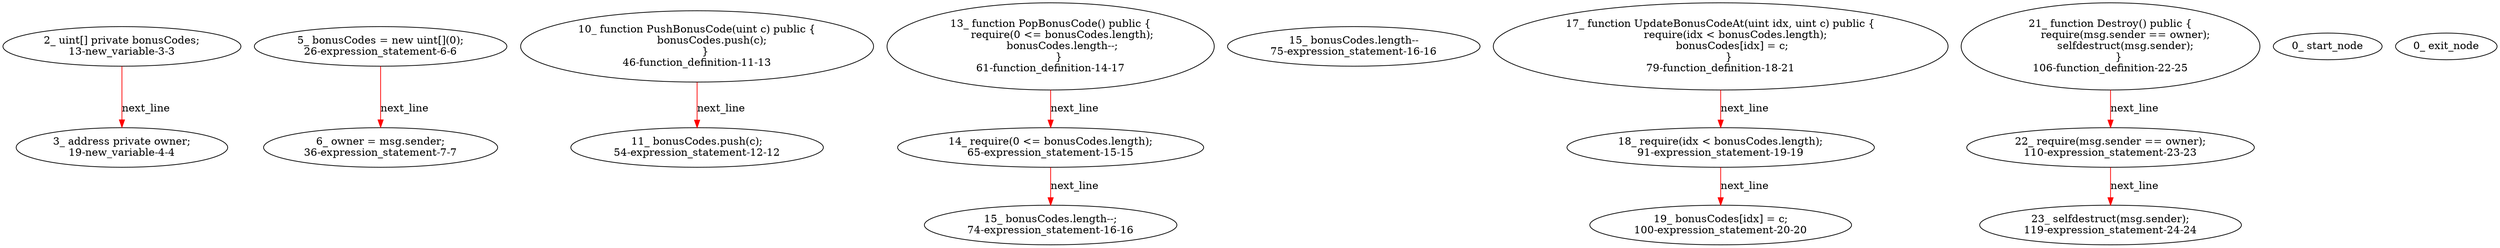 digraph  {
13 [label="2_ uint[] private bonusCodes;\n13-new_variable-3-3", method="", type_label=new_variable];
19 [label="3_ address private owner;\n19-new_variable-4-4", method="", type_label=new_variable];
26 [label="5_ bonusCodes = new uint[](0);\n26-expression_statement-6-6", method="", type_label=expression_statement];
36 [label="6_ owner = msg.sender;\n36-expression_statement-7-7", method="", type_label=expression_statement];
46 [label="10_ function PushBonusCode(uint c) public {\n         bonusCodes.push(c);\n     }\n46-function_definition-11-13", method="PushBonusCode(uint c)", type_label=function_definition];
54 [label="11_ bonusCodes.push(c);\n54-expression_statement-12-12", method="PushBonusCode(uint c)", type_label=expression_statement];
61 [label="13_ function PopBonusCode() public {\n         require(0 <= bonusCodes.length);  \n         bonusCodes.length--;  \n     }\n61-function_definition-14-17", method="PopBonusCode()", type_label=function_definition];
65 [label="14_ require(0 <= bonusCodes.length);\n65-expression_statement-15-15", method="PopBonusCode()", type_label=expression_statement];
74 [label="15_ bonusCodes.length--;\n74-expression_statement-16-16", method="PopBonusCode()", type_label=expression_statement];
75 [label="15_ bonusCodes.length--\n75-expression_statement-16-16", method="PopBonusCode()", type_label=expression_statement];
79 [label="17_ function UpdateBonusCodeAt(uint idx, uint c) public {\n         require(idx < bonusCodes.length);\n         bonusCodes[idx] = c;  \n     }\n79-function_definition-18-21", method="UpdateBonusCodeAt(uint idx,uint c)", type_label=function_definition];
91 [label="18_ require(idx < bonusCodes.length);\n91-expression_statement-19-19", method="UpdateBonusCodeAt(uint idx,uint c)", type_label=expression_statement];
100 [label="19_ bonusCodes[idx] = c;\n100-expression_statement-20-20", method="UpdateBonusCodeAt(uint idx,uint c)", type_label=expression_statement];
106 [label="21_ function Destroy() public {\n         require(msg.sender == owner);\n         selfdestruct(msg.sender);\n     }\n106-function_definition-22-25", method="Destroy()", type_label=function_definition];
110 [label="22_ require(msg.sender == owner);\n110-expression_statement-23-23", method="Destroy()", type_label=expression_statement];
119 [label="23_ selfdestruct(msg.sender);\n119-expression_statement-24-24", method="Destroy()", type_label=expression_statement];
1 [label="0_ start_node", method="", type_label=start];
2 [label="0_ exit_node", method="", type_label=exit];
13 -> 19  [color=red, controlflow_type=next_line, edge_type=CFG_edge, key=0, label=next_line];
26 -> 36  [color=red, controlflow_type=next_line, edge_type=CFG_edge, key=0, label=next_line];
46 -> 54  [color=red, controlflow_type=next_line, edge_type=CFG_edge, key=0, label=next_line];
61 -> 65  [color=red, controlflow_type=next_line, edge_type=CFG_edge, key=0, label=next_line];
65 -> 74  [color=red, controlflow_type=next_line, edge_type=CFG_edge, key=0, label=next_line];
79 -> 91  [color=red, controlflow_type=next_line, edge_type=CFG_edge, key=0, label=next_line];
91 -> 100  [color=red, controlflow_type=next_line, edge_type=CFG_edge, key=0, label=next_line];
106 -> 110  [color=red, controlflow_type=next_line, edge_type=CFG_edge, key=0, label=next_line];
110 -> 119  [color=red, controlflow_type=next_line, edge_type=CFG_edge, key=0, label=next_line];
}
